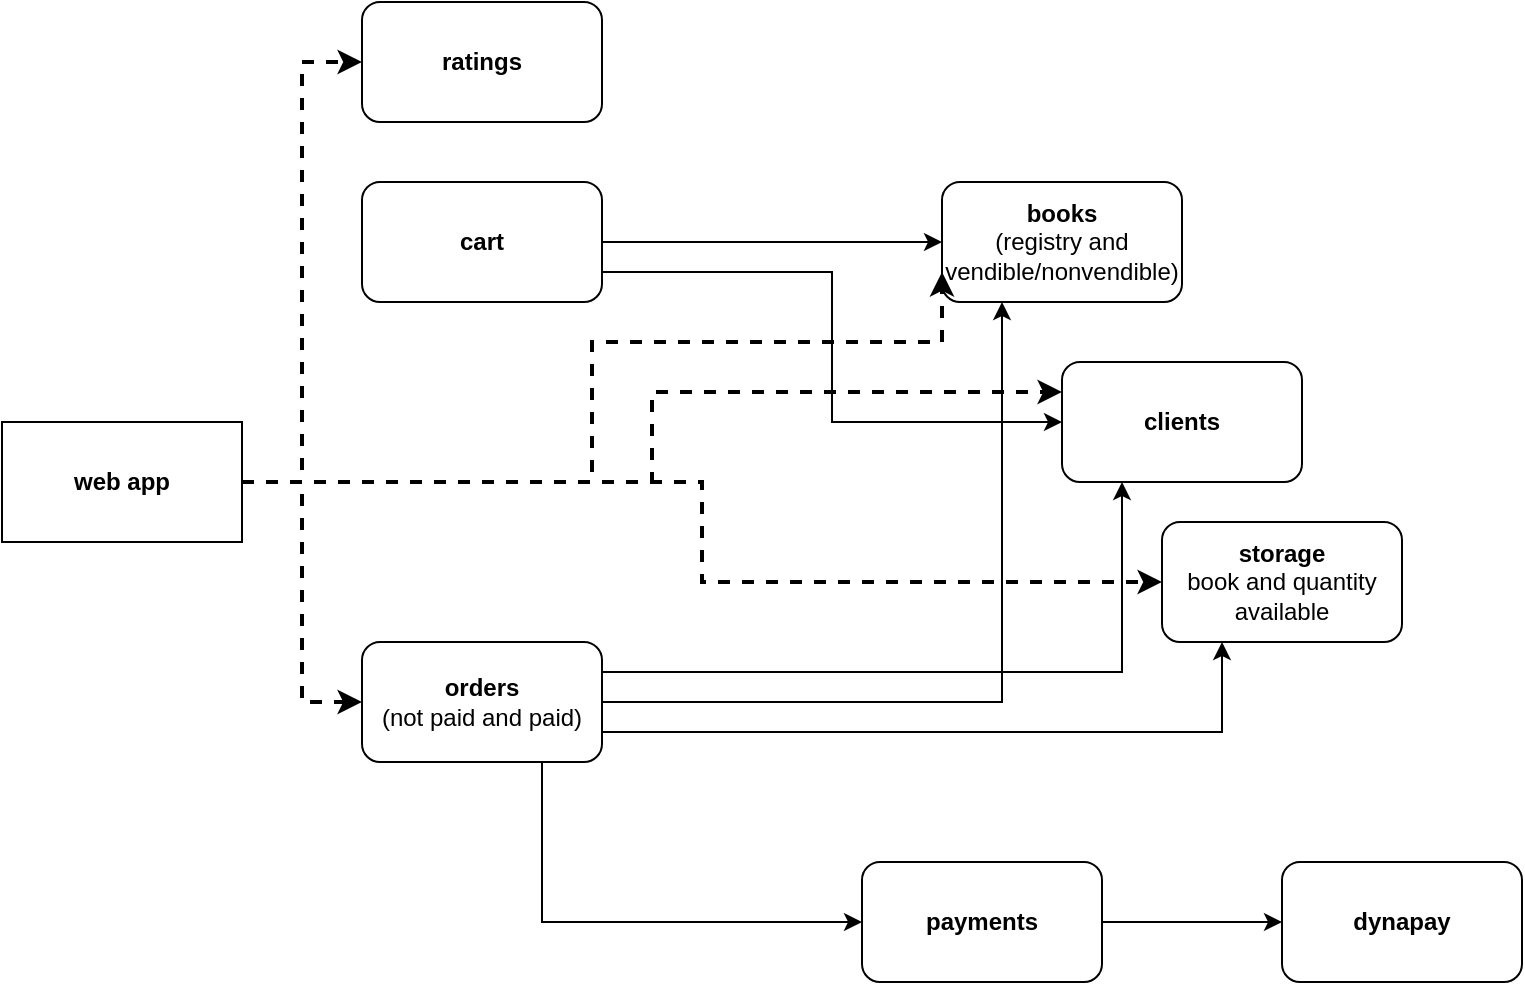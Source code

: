 <mxfile version="20.8.10" type="device"><diagram name="Page-1" id="5T28uBBEfOnDamYDwOQn"><mxGraphModel dx="1383" dy="854" grid="1" gridSize="10" guides="1" tooltips="1" connect="1" arrows="1" fold="1" page="1" pageScale="1" pageWidth="827" pageHeight="1169" math="0" shadow="0"><root><mxCell id="0"/><mxCell id="1" parent="0"/><mxCell id="3W2g-nPKw-F3s3bSStMc-1" value="&lt;b&gt;books&lt;/b&gt;&lt;br&gt;(registry and vendible/nonvendible)" style="rounded=1;whiteSpace=wrap;html=1;" vertex="1" parent="1"><mxGeometry x="490" y="160" width="120" height="60" as="geometry"/></mxCell><mxCell id="3W2g-nPKw-F3s3bSStMc-2" value="&lt;b&gt;clients&lt;/b&gt;" style="rounded=1;whiteSpace=wrap;html=1;" vertex="1" parent="1"><mxGeometry x="550" y="250" width="120" height="60" as="geometry"/></mxCell><mxCell id="3W2g-nPKw-F3s3bSStMc-4" style="edgeStyle=orthogonalEdgeStyle;rounded=0;orthogonalLoop=1;jettySize=auto;html=1;entryX=0;entryY=0.5;entryDx=0;entryDy=0;" edge="1" parent="1" source="3W2g-nPKw-F3s3bSStMc-3" target="3W2g-nPKw-F3s3bSStMc-1"><mxGeometry relative="1" as="geometry"/></mxCell><mxCell id="3W2g-nPKw-F3s3bSStMc-5" style="edgeStyle=orthogonalEdgeStyle;rounded=0;orthogonalLoop=1;jettySize=auto;html=1;entryX=0;entryY=0.5;entryDx=0;entryDy=0;exitX=1;exitY=0.75;exitDx=0;exitDy=0;" edge="1" parent="1" source="3W2g-nPKw-F3s3bSStMc-3" target="3W2g-nPKw-F3s3bSStMc-2"><mxGeometry relative="1" as="geometry"/></mxCell><mxCell id="3W2g-nPKw-F3s3bSStMc-3" value="&lt;b&gt;cart&lt;/b&gt;" style="rounded=1;whiteSpace=wrap;html=1;" vertex="1" parent="1"><mxGeometry x="200" y="160" width="120" height="60" as="geometry"/></mxCell><mxCell id="3W2g-nPKw-F3s3bSStMc-6" value="&lt;b&gt;storage&lt;/b&gt;&lt;br&gt;book and quantity available" style="rounded=1;whiteSpace=wrap;html=1;" vertex="1" parent="1"><mxGeometry x="600" y="330" width="120" height="60" as="geometry"/></mxCell><mxCell id="3W2g-nPKw-F3s3bSStMc-8" style="edgeStyle=orthogonalEdgeStyle;rounded=0;orthogonalLoop=1;jettySize=auto;html=1;entryX=0.25;entryY=1;entryDx=0;entryDy=0;" edge="1" parent="1" source="3W2g-nPKw-F3s3bSStMc-7" target="3W2g-nPKw-F3s3bSStMc-1"><mxGeometry relative="1" as="geometry"/></mxCell><mxCell id="3W2g-nPKw-F3s3bSStMc-10" style="edgeStyle=orthogonalEdgeStyle;rounded=0;orthogonalLoop=1;jettySize=auto;html=1;entryX=0.25;entryY=1;entryDx=0;entryDy=0;exitX=1;exitY=0.25;exitDx=0;exitDy=0;" edge="1" parent="1" source="3W2g-nPKw-F3s3bSStMc-7" target="3W2g-nPKw-F3s3bSStMc-2"><mxGeometry relative="1" as="geometry"/></mxCell><mxCell id="3W2g-nPKw-F3s3bSStMc-11" style="edgeStyle=orthogonalEdgeStyle;rounded=0;orthogonalLoop=1;jettySize=auto;html=1;entryX=0.25;entryY=1;entryDx=0;entryDy=0;exitX=1;exitY=0.75;exitDx=0;exitDy=0;" edge="1" parent="1" source="3W2g-nPKw-F3s3bSStMc-7" target="3W2g-nPKw-F3s3bSStMc-6"><mxGeometry relative="1" as="geometry"/></mxCell><mxCell id="3W2g-nPKw-F3s3bSStMc-15" style="edgeStyle=orthogonalEdgeStyle;rounded=0;orthogonalLoop=1;jettySize=auto;html=1;entryX=0;entryY=0.5;entryDx=0;entryDy=0;exitX=0.75;exitY=1;exitDx=0;exitDy=0;" edge="1" parent="1" source="3W2g-nPKw-F3s3bSStMc-7" target="3W2g-nPKw-F3s3bSStMc-12"><mxGeometry relative="1" as="geometry"/></mxCell><mxCell id="3W2g-nPKw-F3s3bSStMc-7" value="&lt;b&gt;orders&lt;/b&gt;&lt;br&gt;(not paid and paid)" style="rounded=1;whiteSpace=wrap;html=1;" vertex="1" parent="1"><mxGeometry x="200" y="390" width="120" height="60" as="geometry"/></mxCell><mxCell id="3W2g-nPKw-F3s3bSStMc-9" value="&lt;b&gt;ratings&lt;/b&gt;" style="rounded=1;whiteSpace=wrap;html=1;" vertex="1" parent="1"><mxGeometry x="200" y="70" width="120" height="60" as="geometry"/></mxCell><mxCell id="3W2g-nPKw-F3s3bSStMc-14" style="edgeStyle=orthogonalEdgeStyle;rounded=0;orthogonalLoop=1;jettySize=auto;html=1;" edge="1" parent="1" source="3W2g-nPKw-F3s3bSStMc-12" target="3W2g-nPKw-F3s3bSStMc-13"><mxGeometry relative="1" as="geometry"/></mxCell><mxCell id="3W2g-nPKw-F3s3bSStMc-12" value="&lt;b&gt;payments&lt;/b&gt;" style="rounded=1;whiteSpace=wrap;html=1;" vertex="1" parent="1"><mxGeometry x="450" y="500" width="120" height="60" as="geometry"/></mxCell><mxCell id="3W2g-nPKw-F3s3bSStMc-13" value="&lt;b&gt;dynapay&lt;/b&gt;" style="rounded=1;whiteSpace=wrap;html=1;" vertex="1" parent="1"><mxGeometry x="660" y="500" width="120" height="60" as="geometry"/></mxCell><mxCell id="3W2g-nPKw-F3s3bSStMc-17" style="edgeStyle=orthogonalEdgeStyle;rounded=0;orthogonalLoop=1;jettySize=auto;html=1;entryX=0;entryY=0.5;entryDx=0;entryDy=0;dashed=1;strokeWidth=2;" edge="1" parent="1" source="3W2g-nPKw-F3s3bSStMc-16" target="3W2g-nPKw-F3s3bSStMc-9"><mxGeometry relative="1" as="geometry"/></mxCell><mxCell id="3W2g-nPKw-F3s3bSStMc-18" style="edgeStyle=orthogonalEdgeStyle;rounded=0;orthogonalLoop=1;jettySize=auto;html=1;entryX=0;entryY=0.5;entryDx=0;entryDy=0;dashed=1;strokeWidth=2;" edge="1" parent="1" source="3W2g-nPKw-F3s3bSStMc-16" target="3W2g-nPKw-F3s3bSStMc-7"><mxGeometry relative="1" as="geometry"/></mxCell><mxCell id="3W2g-nPKw-F3s3bSStMc-19" style="edgeStyle=orthogonalEdgeStyle;rounded=0;orthogonalLoop=1;jettySize=auto;html=1;entryX=0;entryY=0.75;entryDx=0;entryDy=0;dashed=1;strokeWidth=2;" edge="1" parent="1" source="3W2g-nPKw-F3s3bSStMc-16" target="3W2g-nPKw-F3s3bSStMc-1"><mxGeometry relative="1" as="geometry"><Array as="points"><mxPoint x="315" y="310"/><mxPoint x="315" y="240"/><mxPoint x="490" y="240"/></Array></mxGeometry></mxCell><mxCell id="3W2g-nPKw-F3s3bSStMc-20" style="edgeStyle=orthogonalEdgeStyle;rounded=0;orthogonalLoop=1;jettySize=auto;html=1;entryX=0;entryY=0.25;entryDx=0;entryDy=0;dashed=1;strokeWidth=2;" edge="1" parent="1" source="3W2g-nPKw-F3s3bSStMc-16" target="3W2g-nPKw-F3s3bSStMc-2"><mxGeometry relative="1" as="geometry"/></mxCell><mxCell id="3W2g-nPKw-F3s3bSStMc-21" style="edgeStyle=orthogonalEdgeStyle;rounded=0;orthogonalLoop=1;jettySize=auto;html=1;entryX=0;entryY=0.5;entryDx=0;entryDy=0;dashed=1;strokeColor=#000000;strokeWidth=2;" edge="1" parent="1" source="3W2g-nPKw-F3s3bSStMc-16" target="3W2g-nPKw-F3s3bSStMc-6"><mxGeometry relative="1" as="geometry"/></mxCell><mxCell id="3W2g-nPKw-F3s3bSStMc-16" value="&lt;b&gt;web app&lt;/b&gt;" style="rounded=0;whiteSpace=wrap;html=1;" vertex="1" parent="1"><mxGeometry x="20" y="280" width="120" height="60" as="geometry"/></mxCell></root></mxGraphModel></diagram></mxfile>